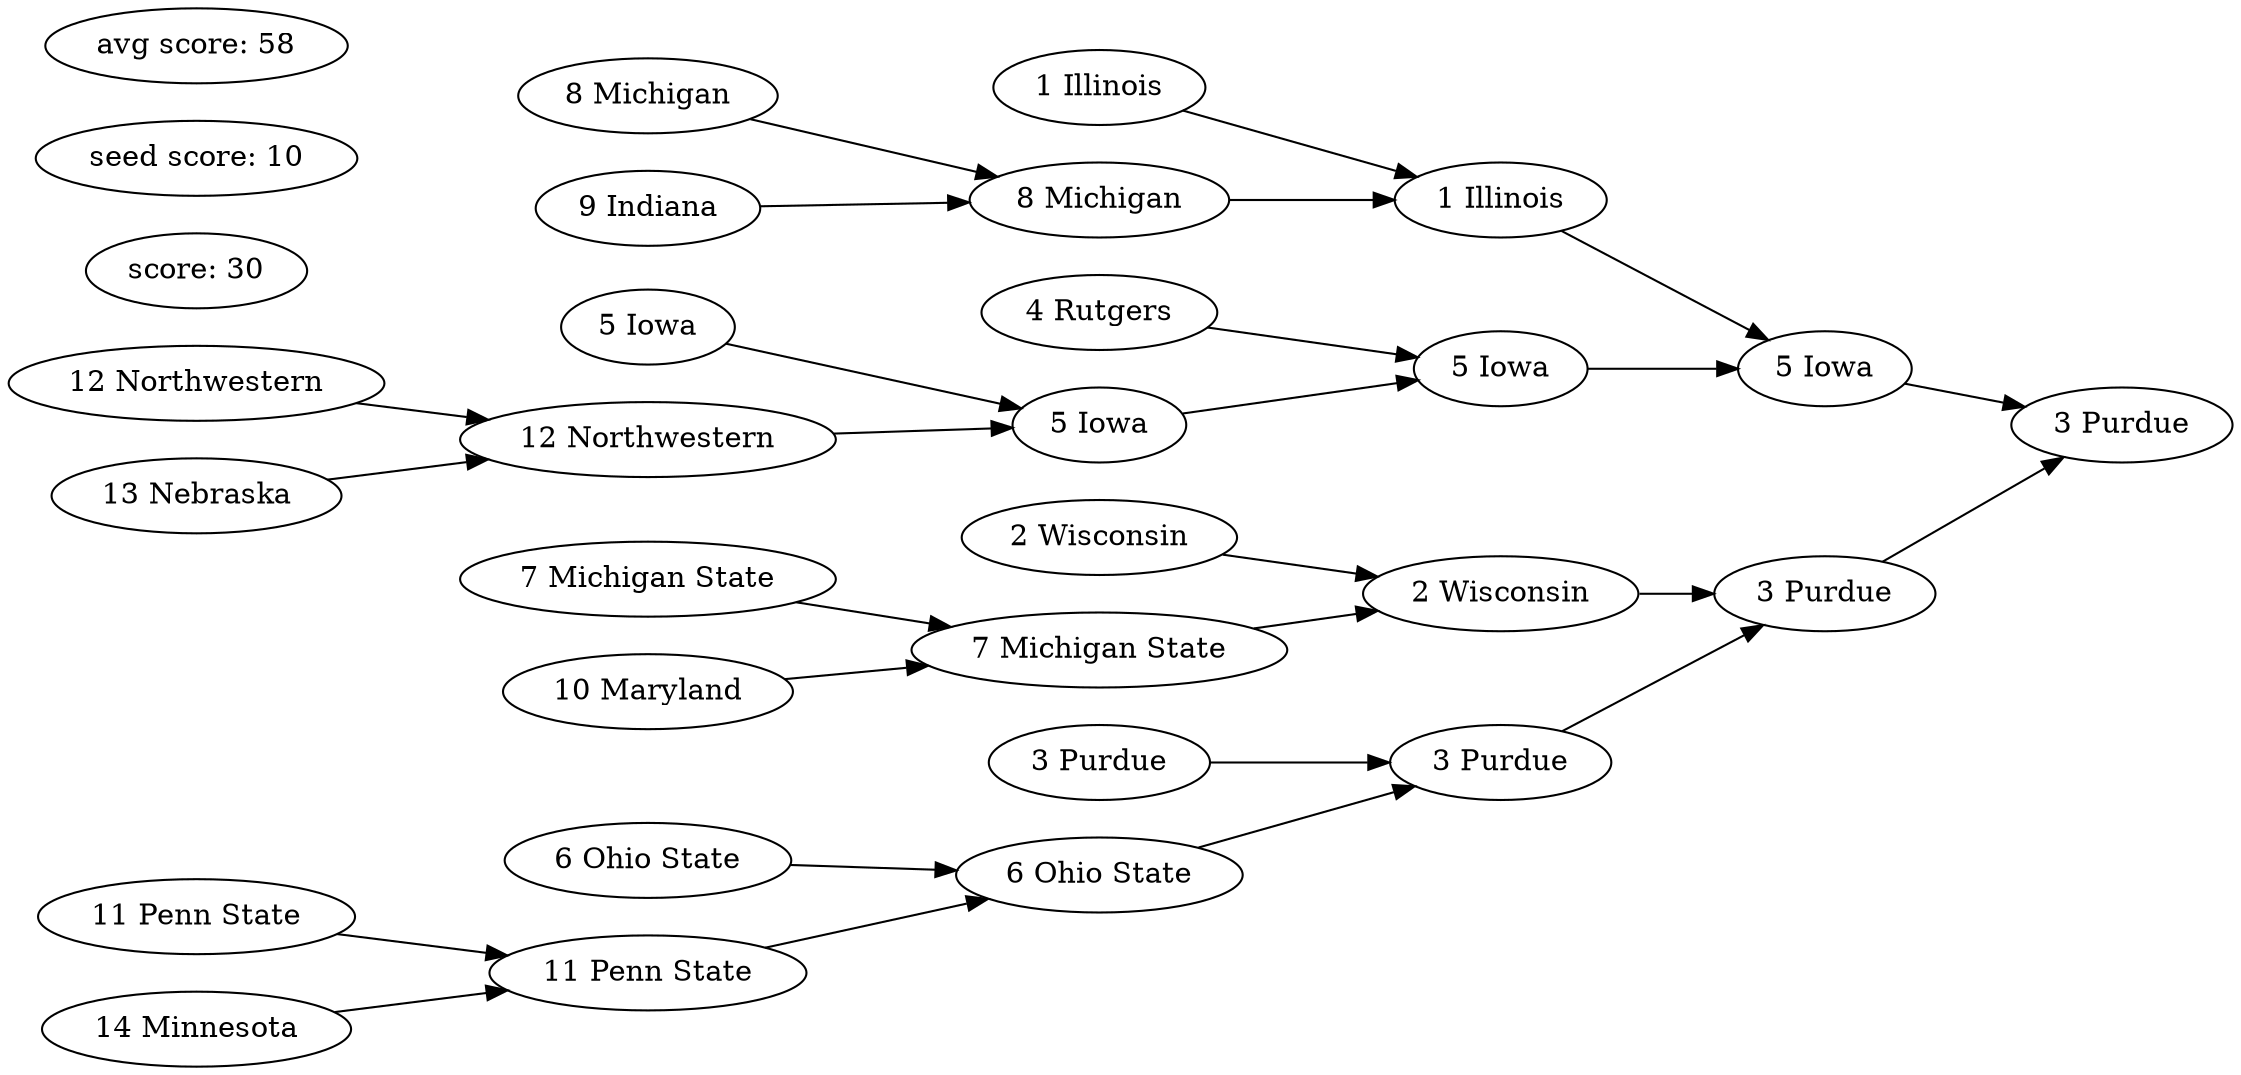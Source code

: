digraph {
graph [rankdir=LR];"t1" [label="3 Purdue"];
"t2" [label="5 Iowa"];
"t3" [label="1 Illinois"];
"t4" [label="1 Illinois"];
"t5" [label="8 Michigan"];
"t6" [label="8 Michigan"];
"t7" [label="9 Indiana"];
"t6" -> "t5";
"t7" -> "t5";
"t4" -> "t3";
"t5" -> "t3";
"t8" [label="5 Iowa"];
"t9" [label="4 Rutgers"];
"t10" [label="5 Iowa"];
"t11" [label="5 Iowa"];
"t12" [label="12 Northwestern"];
"t13" [label="12 Northwestern"];
"t14" [label="13 Nebraska"];
"t13" -> "t12";
"t14" -> "t12";
"t11" -> "t10";
"t12" -> "t10";
"t9" -> "t8";
"t10" -> "t8";
"t3" -> "t2";
"t8" -> "t2";
"t15" [label="3 Purdue"];
"t16" [label="2 Wisconsin"];
"t17" [label="2 Wisconsin"];
"t18" [label="7 Michigan State"];
"t19" [label="7 Michigan State"];
"t20" [label="10 Maryland"];
"t19" -> "t18";
"t20" -> "t18";
"t17" -> "t16";
"t18" -> "t16";
"t21" [label="3 Purdue"];
"t22" [label="3 Purdue"];
"t23" [label="6 Ohio State"];
"t24" [label="6 Ohio State"];
"t25" [label="11 Penn State"];
"t26" [label="11 Penn State"];
"t27" [label="14 Minnesota"];
"t26" -> "t25";
"t27" -> "t25";
"t24" -> "t23";
"t25" -> "t23";
"t22" -> "t21";
"t23" -> "t21";
"t16" -> "t15";
"t21" -> "t15";
"t2" -> "t1";
"t15" -> "t1";
score [label="score: 30"];
seed [label="seed score: 10"];
max [label="avg score: 58"];
}
